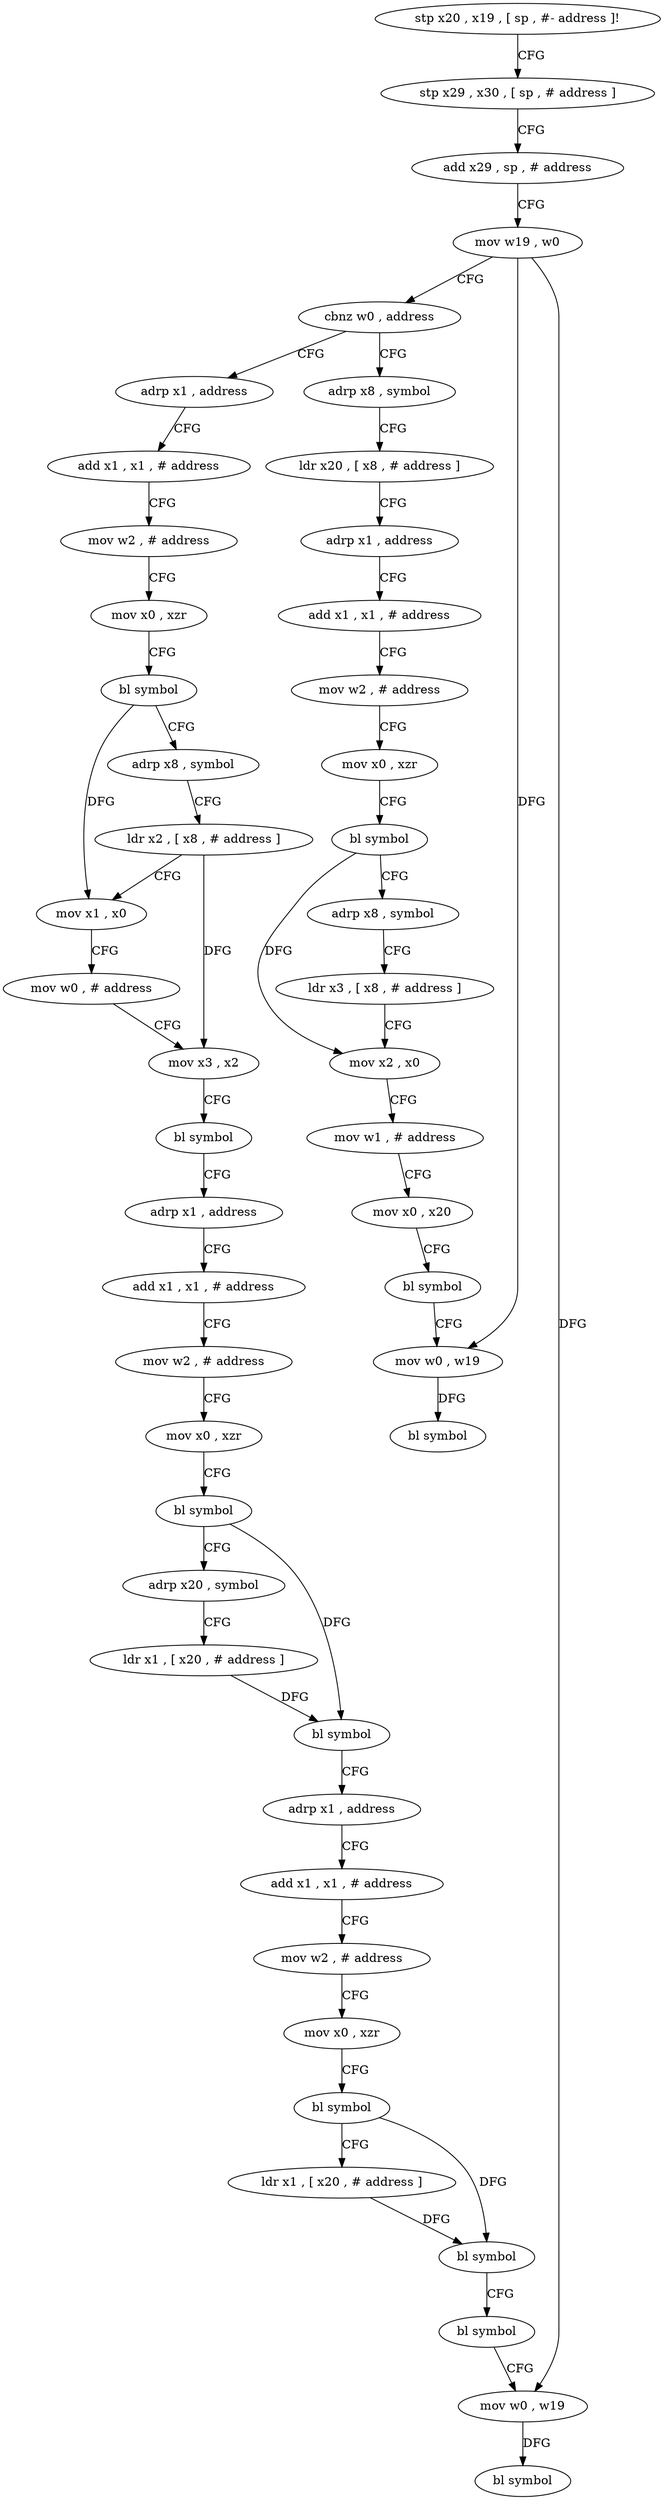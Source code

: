 digraph "func" {
"4199676" [label = "stp x20 , x19 , [ sp , #- address ]!" ]
"4199680" [label = "stp x29 , x30 , [ sp , # address ]" ]
"4199684" [label = "add x29 , sp , # address" ]
"4199688" [label = "mov w19 , w0" ]
"4199692" [label = "cbnz w0 , address" ]
"4199812" [label = "adrp x8 , symbol" ]
"4199696" [label = "adrp x1 , address" ]
"4199816" [label = "ldr x20 , [ x8 , # address ]" ]
"4199820" [label = "adrp x1 , address" ]
"4199824" [label = "add x1 , x1 , # address" ]
"4199828" [label = "mov w2 , # address" ]
"4199832" [label = "mov x0 , xzr" ]
"4199836" [label = "bl symbol" ]
"4199840" [label = "adrp x8 , symbol" ]
"4199844" [label = "ldr x3 , [ x8 , # address ]" ]
"4199848" [label = "mov x2 , x0" ]
"4199852" [label = "mov w1 , # address" ]
"4199856" [label = "mov x0 , x20" ]
"4199860" [label = "bl symbol" ]
"4199864" [label = "mov w0 , w19" ]
"4199868" [label = "bl symbol" ]
"4199700" [label = "add x1 , x1 , # address" ]
"4199704" [label = "mov w2 , # address" ]
"4199708" [label = "mov x0 , xzr" ]
"4199712" [label = "bl symbol" ]
"4199716" [label = "adrp x8 , symbol" ]
"4199720" [label = "ldr x2 , [ x8 , # address ]" ]
"4199724" [label = "mov x1 , x0" ]
"4199728" [label = "mov w0 , # address" ]
"4199732" [label = "mov x3 , x2" ]
"4199736" [label = "bl symbol" ]
"4199740" [label = "adrp x1 , address" ]
"4199744" [label = "add x1 , x1 , # address" ]
"4199748" [label = "mov w2 , # address" ]
"4199752" [label = "mov x0 , xzr" ]
"4199756" [label = "bl symbol" ]
"4199760" [label = "adrp x20 , symbol" ]
"4199764" [label = "ldr x1 , [ x20 , # address ]" ]
"4199768" [label = "bl symbol" ]
"4199772" [label = "adrp x1 , address" ]
"4199776" [label = "add x1 , x1 , # address" ]
"4199780" [label = "mov w2 , # address" ]
"4199784" [label = "mov x0 , xzr" ]
"4199788" [label = "bl symbol" ]
"4199792" [label = "ldr x1 , [ x20 , # address ]" ]
"4199796" [label = "bl symbol" ]
"4199800" [label = "bl symbol" ]
"4199804" [label = "mov w0 , w19" ]
"4199808" [label = "bl symbol" ]
"4199676" -> "4199680" [ label = "CFG" ]
"4199680" -> "4199684" [ label = "CFG" ]
"4199684" -> "4199688" [ label = "CFG" ]
"4199688" -> "4199692" [ label = "CFG" ]
"4199688" -> "4199864" [ label = "DFG" ]
"4199688" -> "4199804" [ label = "DFG" ]
"4199692" -> "4199812" [ label = "CFG" ]
"4199692" -> "4199696" [ label = "CFG" ]
"4199812" -> "4199816" [ label = "CFG" ]
"4199696" -> "4199700" [ label = "CFG" ]
"4199816" -> "4199820" [ label = "CFG" ]
"4199820" -> "4199824" [ label = "CFG" ]
"4199824" -> "4199828" [ label = "CFG" ]
"4199828" -> "4199832" [ label = "CFG" ]
"4199832" -> "4199836" [ label = "CFG" ]
"4199836" -> "4199840" [ label = "CFG" ]
"4199836" -> "4199848" [ label = "DFG" ]
"4199840" -> "4199844" [ label = "CFG" ]
"4199844" -> "4199848" [ label = "CFG" ]
"4199848" -> "4199852" [ label = "CFG" ]
"4199852" -> "4199856" [ label = "CFG" ]
"4199856" -> "4199860" [ label = "CFG" ]
"4199860" -> "4199864" [ label = "CFG" ]
"4199864" -> "4199868" [ label = "DFG" ]
"4199700" -> "4199704" [ label = "CFG" ]
"4199704" -> "4199708" [ label = "CFG" ]
"4199708" -> "4199712" [ label = "CFG" ]
"4199712" -> "4199716" [ label = "CFG" ]
"4199712" -> "4199724" [ label = "DFG" ]
"4199716" -> "4199720" [ label = "CFG" ]
"4199720" -> "4199724" [ label = "CFG" ]
"4199720" -> "4199732" [ label = "DFG" ]
"4199724" -> "4199728" [ label = "CFG" ]
"4199728" -> "4199732" [ label = "CFG" ]
"4199732" -> "4199736" [ label = "CFG" ]
"4199736" -> "4199740" [ label = "CFG" ]
"4199740" -> "4199744" [ label = "CFG" ]
"4199744" -> "4199748" [ label = "CFG" ]
"4199748" -> "4199752" [ label = "CFG" ]
"4199752" -> "4199756" [ label = "CFG" ]
"4199756" -> "4199760" [ label = "CFG" ]
"4199756" -> "4199768" [ label = "DFG" ]
"4199760" -> "4199764" [ label = "CFG" ]
"4199764" -> "4199768" [ label = "DFG" ]
"4199768" -> "4199772" [ label = "CFG" ]
"4199772" -> "4199776" [ label = "CFG" ]
"4199776" -> "4199780" [ label = "CFG" ]
"4199780" -> "4199784" [ label = "CFG" ]
"4199784" -> "4199788" [ label = "CFG" ]
"4199788" -> "4199792" [ label = "CFG" ]
"4199788" -> "4199796" [ label = "DFG" ]
"4199792" -> "4199796" [ label = "DFG" ]
"4199796" -> "4199800" [ label = "CFG" ]
"4199800" -> "4199804" [ label = "CFG" ]
"4199804" -> "4199808" [ label = "DFG" ]
}
